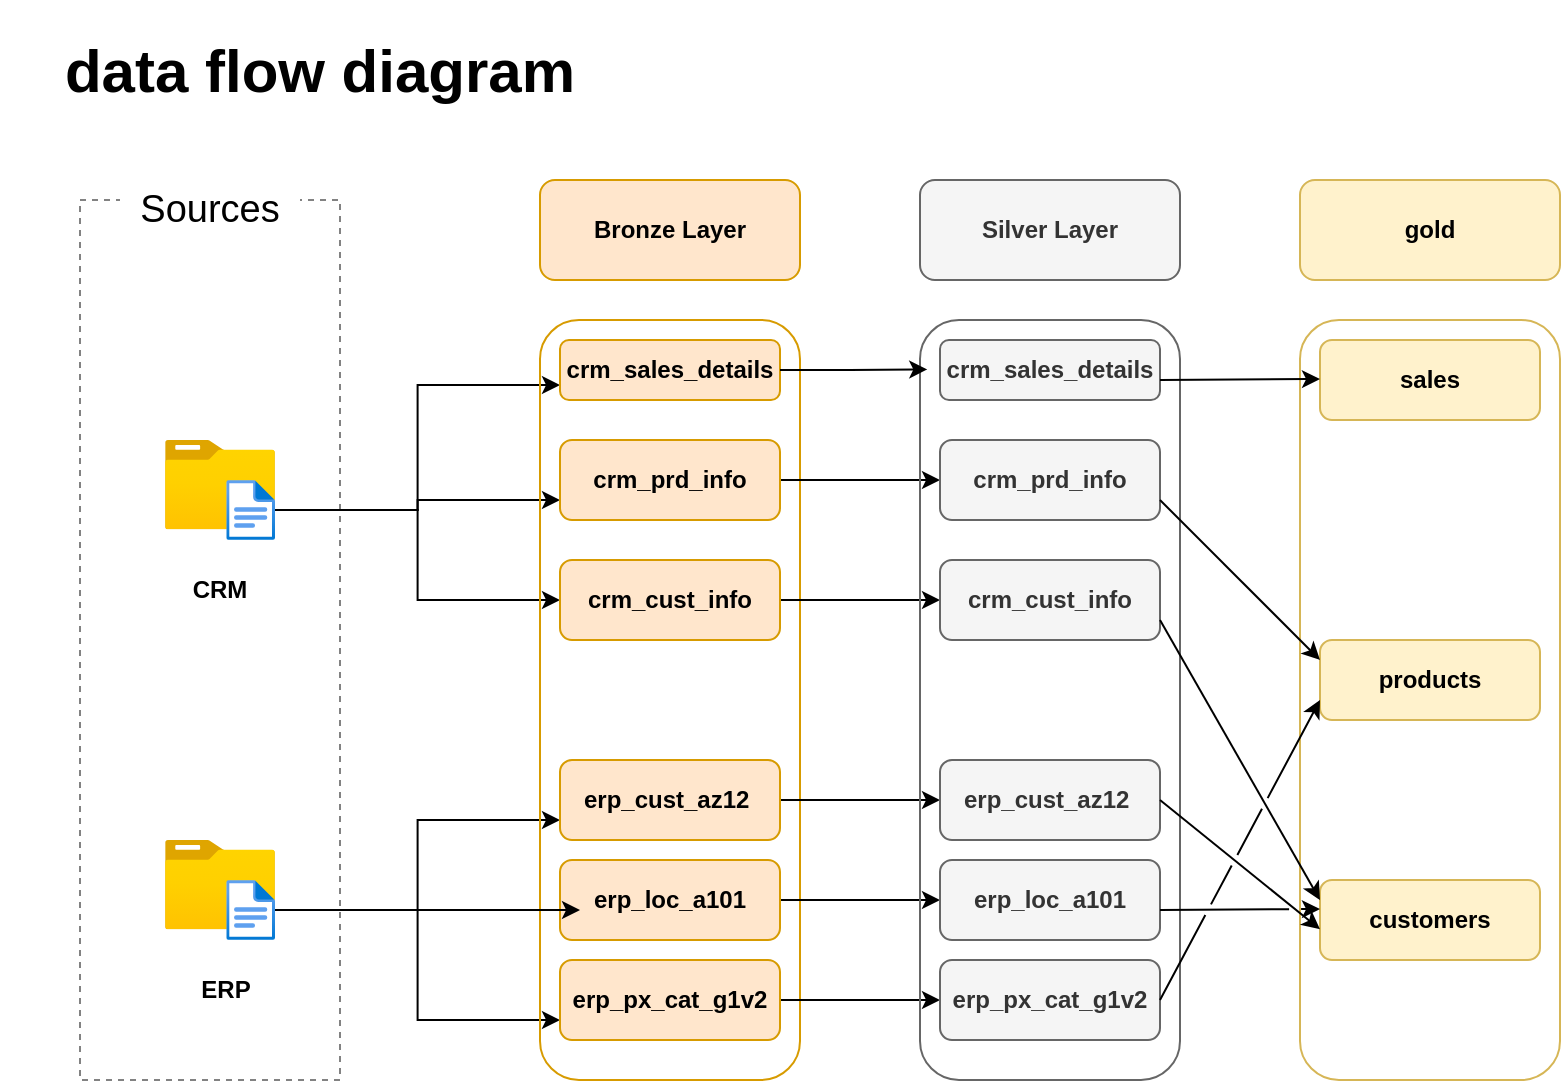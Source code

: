 <mxfile version="24.7.17">
  <diagram name="Page-1" id="8lV1AGU68cAzwq_eqSQ1">
    <mxGraphModel dx="1036" dy="614" grid="1" gridSize="10" guides="1" tooltips="1" connect="1" arrows="1" fold="1" page="1" pageScale="1" pageWidth="850" pageHeight="1100" math="0" shadow="0">
      <root>
        <mxCell id="0" />
        <mxCell id="1" parent="0" />
        <mxCell id="UFCH-Ql5siNM_Z09RCYU-2" value="" style="rounded=0;whiteSpace=wrap;html=1;fillColor=none;dashed=1;strokeColor=#828282;" parent="1" vertex="1">
          <mxGeometry x="50" y="120" width="130" height="440" as="geometry" />
        </mxCell>
        <mxCell id="UFCH-Ql5siNM_Z09RCYU-3" value="&lt;font style=&quot;font-size: 19px;&quot;&gt;Sources&lt;/font&gt;" style="rounded=0;whiteSpace=wrap;html=1;strokeColor=none;" parent="1" vertex="1">
          <mxGeometry x="70" y="110" width="90" height="30" as="geometry" />
        </mxCell>
        <mxCell id="UFCH-Ql5siNM_Z09RCYU-4" value="" style="image;aspect=fixed;html=1;points=[];align=center;fontSize=12;image=img/lib/azure2/general/Folder_Blank.svg;" parent="1" vertex="1">
          <mxGeometry x="92.5" y="240" width="55" height="44.64" as="geometry" />
        </mxCell>
        <mxCell id="UFCH-Ql5siNM_Z09RCYU-22" style="edgeStyle=orthogonalEdgeStyle;rounded=0;orthogonalLoop=1;jettySize=auto;html=1;entryX=0;entryY=0.75;entryDx=0;entryDy=0;" parent="1" source="UFCH-Ql5siNM_Z09RCYU-5" target="UFCH-Ql5siNM_Z09RCYU-15" edge="1">
          <mxGeometry relative="1" as="geometry" />
        </mxCell>
        <mxCell id="UFCH-Ql5siNM_Z09RCYU-23" style="edgeStyle=orthogonalEdgeStyle;rounded=0;orthogonalLoop=1;jettySize=auto;html=1;entryX=0;entryY=0.5;entryDx=0;entryDy=0;" parent="1" source="UFCH-Ql5siNM_Z09RCYU-5" target="UFCH-Ql5siNM_Z09RCYU-16" edge="1">
          <mxGeometry relative="1" as="geometry" />
        </mxCell>
        <mxCell id="UFCH-Ql5siNM_Z09RCYU-24" style="edgeStyle=orthogonalEdgeStyle;rounded=0;orthogonalLoop=1;jettySize=auto;html=1;entryX=0;entryY=0.75;entryDx=0;entryDy=0;" parent="1" source="UFCH-Ql5siNM_Z09RCYU-5" target="UFCH-Ql5siNM_Z09RCYU-14" edge="1">
          <mxGeometry relative="1" as="geometry" />
        </mxCell>
        <mxCell id="UFCH-Ql5siNM_Z09RCYU-5" value="" style="image;aspect=fixed;html=1;points=[];align=center;fontSize=12;image=img/lib/azure2/general/File.svg;" parent="1" vertex="1">
          <mxGeometry x="123.15" y="260" width="24.35" height="30" as="geometry" />
        </mxCell>
        <mxCell id="UFCH-Ql5siNM_Z09RCYU-6" value="&lt;b&gt;CRM&lt;/b&gt;" style="text;html=1;align=center;verticalAlign=middle;whiteSpace=wrap;rounded=0;" parent="1" vertex="1">
          <mxGeometry x="90" y="300" width="60" height="30" as="geometry" />
        </mxCell>
        <mxCell id="UFCH-Ql5siNM_Z09RCYU-7" value="" style="image;aspect=fixed;html=1;points=[];align=center;fontSize=12;image=img/lib/azure2/general/Folder_Blank.svg;" parent="1" vertex="1">
          <mxGeometry x="92.5" y="440" width="55" height="44.64" as="geometry" />
        </mxCell>
        <mxCell id="UFCH-Ql5siNM_Z09RCYU-26" style="edgeStyle=orthogonalEdgeStyle;rounded=0;orthogonalLoop=1;jettySize=auto;html=1;entryX=0;entryY=0.75;entryDx=0;entryDy=0;" parent="1" source="UFCH-Ql5siNM_Z09RCYU-8" target="UFCH-Ql5siNM_Z09RCYU-17" edge="1">
          <mxGeometry relative="1" as="geometry" />
        </mxCell>
        <mxCell id="UFCH-Ql5siNM_Z09RCYU-28" style="edgeStyle=orthogonalEdgeStyle;rounded=0;orthogonalLoop=1;jettySize=auto;html=1;entryX=0;entryY=0.75;entryDx=0;entryDy=0;" parent="1" source="UFCH-Ql5siNM_Z09RCYU-8" target="UFCH-Ql5siNM_Z09RCYU-19" edge="1">
          <mxGeometry relative="1" as="geometry" />
        </mxCell>
        <mxCell id="UFCH-Ql5siNM_Z09RCYU-8" value="" style="image;aspect=fixed;html=1;points=[];align=center;fontSize=12;image=img/lib/azure2/general/File.svg;" parent="1" vertex="1">
          <mxGeometry x="123.15" y="460" width="24.35" height="30" as="geometry" />
        </mxCell>
        <mxCell id="UFCH-Ql5siNM_Z09RCYU-9" value="&lt;b&gt;ERP&lt;/b&gt;" style="text;html=1;align=center;verticalAlign=middle;whiteSpace=wrap;rounded=0;" parent="1" vertex="1">
          <mxGeometry x="92.5" y="500" width="60" height="30" as="geometry" />
        </mxCell>
        <mxCell id="UFCH-Ql5siNM_Z09RCYU-12" value="Bronze Layer" style="rounded=1;whiteSpace=wrap;html=1;fillColor=#ffe6cc;strokeColor=#d79b00;fontStyle=1" parent="1" vertex="1">
          <mxGeometry x="280" y="110" width="130" height="50" as="geometry" />
        </mxCell>
        <mxCell id="UFCH-Ql5siNM_Z09RCYU-13" value="" style="rounded=1;whiteSpace=wrap;html=1;fillColor=none;strokeColor=#d79b00;" parent="1" vertex="1">
          <mxGeometry x="280" y="180" width="130" height="380" as="geometry" />
        </mxCell>
        <mxCell id="UFCH-Ql5siNM_Z09RCYU-14" value="&lt;b&gt;crm_sales_details&lt;/b&gt;" style="rounded=1;whiteSpace=wrap;html=1;fillColor=#ffe6cc;strokeColor=#d79b00;" parent="1" vertex="1">
          <mxGeometry x="290" y="190" width="110" height="30" as="geometry" />
        </mxCell>
        <mxCell id="8aWMY3QicTbjsUbQjaiv-10" style="edgeStyle=orthogonalEdgeStyle;rounded=0;orthogonalLoop=1;jettySize=auto;html=1;entryX=0;entryY=0.5;entryDx=0;entryDy=0;" parent="1" source="UFCH-Ql5siNM_Z09RCYU-15" target="8aWMY3QicTbjsUbQjaiv-4" edge="1">
          <mxGeometry relative="1" as="geometry" />
        </mxCell>
        <mxCell id="UFCH-Ql5siNM_Z09RCYU-15" value="&lt;b&gt;crm_prd_info&lt;/b&gt;" style="rounded=1;whiteSpace=wrap;html=1;fillColor=#ffe6cc;strokeColor=#d79b00;" parent="1" vertex="1">
          <mxGeometry x="290" y="240" width="110" height="40" as="geometry" />
        </mxCell>
        <mxCell id="8aWMY3QicTbjsUbQjaiv-11" style="edgeStyle=orthogonalEdgeStyle;rounded=0;orthogonalLoop=1;jettySize=auto;html=1;entryX=0;entryY=0.5;entryDx=0;entryDy=0;" parent="1" source="UFCH-Ql5siNM_Z09RCYU-16" target="8aWMY3QicTbjsUbQjaiv-5" edge="1">
          <mxGeometry relative="1" as="geometry" />
        </mxCell>
        <mxCell id="UFCH-Ql5siNM_Z09RCYU-16" value="&lt;b&gt;crm_cust_info&lt;/b&gt;" style="rounded=1;whiteSpace=wrap;html=1;fillColor=#ffe6cc;strokeColor=#d79b00;" parent="1" vertex="1">
          <mxGeometry x="290" y="300" width="110" height="40" as="geometry" />
        </mxCell>
        <mxCell id="8aWMY3QicTbjsUbQjaiv-12" style="edgeStyle=orthogonalEdgeStyle;rounded=0;orthogonalLoop=1;jettySize=auto;html=1;entryX=0;entryY=0.5;entryDx=0;entryDy=0;" parent="1" source="UFCH-Ql5siNM_Z09RCYU-17" target="8aWMY3QicTbjsUbQjaiv-6" edge="1">
          <mxGeometry relative="1" as="geometry" />
        </mxCell>
        <mxCell id="UFCH-Ql5siNM_Z09RCYU-17" value="&lt;b&gt;erp_cust_az12&amp;nbsp;&lt;/b&gt;" style="rounded=1;whiteSpace=wrap;html=1;fillColor=#ffe6cc;strokeColor=#d79b00;" parent="1" vertex="1">
          <mxGeometry x="290" y="400" width="110" height="40" as="geometry" />
        </mxCell>
        <mxCell id="8aWMY3QicTbjsUbQjaiv-13" style="edgeStyle=orthogonalEdgeStyle;rounded=0;orthogonalLoop=1;jettySize=auto;html=1;entryX=0;entryY=0.5;entryDx=0;entryDy=0;" parent="1" source="UFCH-Ql5siNM_Z09RCYU-18" target="8aWMY3QicTbjsUbQjaiv-7" edge="1">
          <mxGeometry relative="1" as="geometry" />
        </mxCell>
        <mxCell id="UFCH-Ql5siNM_Z09RCYU-18" value="&lt;b&gt;erp_loc_a101&lt;/b&gt;" style="rounded=1;whiteSpace=wrap;html=1;fillColor=#ffe6cc;strokeColor=#d79b00;" parent="1" vertex="1">
          <mxGeometry x="290" y="450" width="110" height="40" as="geometry" />
        </mxCell>
        <mxCell id="8aWMY3QicTbjsUbQjaiv-14" style="edgeStyle=orthogonalEdgeStyle;rounded=0;orthogonalLoop=1;jettySize=auto;html=1;entryX=0;entryY=0.5;entryDx=0;entryDy=0;" parent="1" source="UFCH-Ql5siNM_Z09RCYU-19" target="8aWMY3QicTbjsUbQjaiv-8" edge="1">
          <mxGeometry relative="1" as="geometry" />
        </mxCell>
        <mxCell id="UFCH-Ql5siNM_Z09RCYU-19" value="&lt;b&gt;erp_px_cat_g1v2&lt;/b&gt;" style="rounded=1;whiteSpace=wrap;html=1;fillColor=#ffe6cc;strokeColor=#d79b00;" parent="1" vertex="1">
          <mxGeometry x="290" y="500" width="110" height="40" as="geometry" />
        </mxCell>
        <mxCell id="UFCH-Ql5siNM_Z09RCYU-21" value="data flow diagram" style="text;html=1;align=center;verticalAlign=middle;whiteSpace=wrap;rounded=0;fontStyle=1;fontSize=30;" parent="1" vertex="1">
          <mxGeometry x="10" y="20" width="320" height="70" as="geometry" />
        </mxCell>
        <mxCell id="UFCH-Ql5siNM_Z09RCYU-25" style="edgeStyle=orthogonalEdgeStyle;rounded=0;orthogonalLoop=1;jettySize=auto;html=1;entryX=0.091;entryY=0.625;entryDx=0;entryDy=0;entryPerimeter=0;" parent="1" source="UFCH-Ql5siNM_Z09RCYU-8" target="UFCH-Ql5siNM_Z09RCYU-18" edge="1">
          <mxGeometry relative="1" as="geometry" />
        </mxCell>
        <mxCell id="8aWMY3QicTbjsUbQjaiv-1" value="Silver Layer" style="rounded=1;whiteSpace=wrap;html=1;fillColor=#f5f5f5;strokeColor=#666666;fontStyle=1;fontColor=#333333;" parent="1" vertex="1">
          <mxGeometry x="470" y="110" width="130" height="50" as="geometry" />
        </mxCell>
        <mxCell id="8aWMY3QicTbjsUbQjaiv-2" value="" style="rounded=1;whiteSpace=wrap;html=1;fillColor=none;strokeColor=#666666;fontColor=#333333;" parent="1" vertex="1">
          <mxGeometry x="470" y="180" width="130" height="380" as="geometry" />
        </mxCell>
        <mxCell id="8aWMY3QicTbjsUbQjaiv-3" value="&lt;b&gt;crm_sales_details&lt;/b&gt;" style="rounded=1;whiteSpace=wrap;html=1;fillColor=#f5f5f5;strokeColor=#666666;fontColor=#333333;" parent="1" vertex="1">
          <mxGeometry x="480" y="190" width="110" height="30" as="geometry" />
        </mxCell>
        <mxCell id="8aWMY3QicTbjsUbQjaiv-4" value="&lt;b&gt;crm_prd_info&lt;/b&gt;" style="rounded=1;whiteSpace=wrap;html=1;fillColor=#f5f5f5;strokeColor=#666666;fontColor=#333333;" parent="1" vertex="1">
          <mxGeometry x="480" y="240" width="110" height="40" as="geometry" />
        </mxCell>
        <mxCell id="8aWMY3QicTbjsUbQjaiv-5" value="&lt;b&gt;crm_cust_info&lt;/b&gt;" style="rounded=1;whiteSpace=wrap;html=1;fillColor=#f5f5f5;strokeColor=#666666;fontColor=#333333;" parent="1" vertex="1">
          <mxGeometry x="480" y="300" width="110" height="40" as="geometry" />
        </mxCell>
        <mxCell id="8aWMY3QicTbjsUbQjaiv-6" value="&lt;b&gt;erp_cust_az12&amp;nbsp;&lt;/b&gt;" style="rounded=1;whiteSpace=wrap;html=1;fillColor=#f5f5f5;strokeColor=#666666;fontColor=#333333;" parent="1" vertex="1">
          <mxGeometry x="480" y="400" width="110" height="40" as="geometry" />
        </mxCell>
        <mxCell id="8aWMY3QicTbjsUbQjaiv-7" value="&lt;b&gt;erp_loc_a101&lt;/b&gt;" style="rounded=1;whiteSpace=wrap;html=1;fillColor=#f5f5f5;strokeColor=#666666;fontColor=#333333;" parent="1" vertex="1">
          <mxGeometry x="480" y="450" width="110" height="40" as="geometry" />
        </mxCell>
        <mxCell id="8aWMY3QicTbjsUbQjaiv-8" value="&lt;b&gt;erp_px_cat_g1v2&lt;/b&gt;" style="rounded=1;whiteSpace=wrap;html=1;fillColor=#f5f5f5;strokeColor=#666666;fontColor=#333333;" parent="1" vertex="1">
          <mxGeometry x="480" y="500" width="110" height="40" as="geometry" />
        </mxCell>
        <mxCell id="8aWMY3QicTbjsUbQjaiv-9" style="edgeStyle=orthogonalEdgeStyle;rounded=0;orthogonalLoop=1;jettySize=auto;html=1;entryX=0.028;entryY=0.065;entryDx=0;entryDy=0;entryPerimeter=0;" parent="1" source="UFCH-Ql5siNM_Z09RCYU-14" target="8aWMY3QicTbjsUbQjaiv-2" edge="1">
          <mxGeometry relative="1" as="geometry" />
        </mxCell>
        <mxCell id="p9el1GTdu6GcQU3KclK2-1" value="gold" style="rounded=1;whiteSpace=wrap;html=1;fillColor=#fff2cc;strokeColor=#d6b656;fontStyle=1;" vertex="1" parent="1">
          <mxGeometry x="660" y="110" width="130" height="50" as="geometry" />
        </mxCell>
        <mxCell id="p9el1GTdu6GcQU3KclK2-2" value="" style="rounded=1;whiteSpace=wrap;html=1;fillColor=none;strokeColor=#d6b656;" vertex="1" parent="1">
          <mxGeometry x="660" y="180" width="130" height="380" as="geometry" />
        </mxCell>
        <mxCell id="p9el1GTdu6GcQU3KclK2-10" value="&lt;b&gt;customers&lt;/b&gt;" style="rounded=1;whiteSpace=wrap;html=1;fillColor=#fff2cc;strokeColor=#d6b656;" vertex="1" parent="1">
          <mxGeometry x="670" y="460" width="110" height="40" as="geometry" />
        </mxCell>
        <mxCell id="p9el1GTdu6GcQU3KclK2-11" value="&lt;b&gt;products&lt;/b&gt;" style="rounded=1;whiteSpace=wrap;html=1;fillColor=#fff2cc;strokeColor=#d6b656;" vertex="1" parent="1">
          <mxGeometry x="670" y="340" width="110" height="40" as="geometry" />
        </mxCell>
        <mxCell id="p9el1GTdu6GcQU3KclK2-12" value="&lt;b&gt;sales&lt;/b&gt;" style="rounded=1;whiteSpace=wrap;html=1;fillColor=#fff2cc;strokeColor=#d6b656;" vertex="1" parent="1">
          <mxGeometry x="670" y="190" width="110" height="40" as="geometry" />
        </mxCell>
        <mxCell id="p9el1GTdu6GcQU3KclK2-13" value="" style="endArrow=classic;html=1;rounded=0;" edge="1" parent="1">
          <mxGeometry width="50" height="50" relative="1" as="geometry">
            <mxPoint x="590" y="210" as="sourcePoint" />
            <mxPoint x="670" y="209.5" as="targetPoint" />
            <Array as="points">
              <mxPoint x="670" y="209.5" />
            </Array>
          </mxGeometry>
        </mxCell>
        <mxCell id="p9el1GTdu6GcQU3KclK2-14" value="" style="endArrow=classic;html=1;rounded=0;exitX=1;exitY=0.75;exitDx=0;exitDy=0;jumpStyle=gap;" edge="1" parent="1" source="8aWMY3QicTbjsUbQjaiv-4">
          <mxGeometry width="50" height="50" relative="1" as="geometry">
            <mxPoint x="590" y="310" as="sourcePoint" />
            <mxPoint x="670" y="350" as="targetPoint" />
            <Array as="points">
              <mxPoint x="670" y="350" />
            </Array>
          </mxGeometry>
        </mxCell>
        <mxCell id="p9el1GTdu6GcQU3KclK2-15" value="" style="endArrow=classic;html=1;rounded=0;exitX=1;exitY=0.75;exitDx=0;exitDy=0;jumpStyle=gap;" edge="1" parent="1" source="8aWMY3QicTbjsUbQjaiv-5">
          <mxGeometry width="50" height="50" relative="1" as="geometry">
            <mxPoint x="600" y="410" as="sourcePoint" />
            <mxPoint x="670" y="470" as="targetPoint" />
            <Array as="points">
              <mxPoint x="670" y="470" />
            </Array>
          </mxGeometry>
        </mxCell>
        <mxCell id="p9el1GTdu6GcQU3KclK2-16" value="" style="endArrow=classic;html=1;rounded=0;exitX=1;exitY=0.5;exitDx=0;exitDy=0;jumpStyle=gap;" edge="1" parent="1" source="8aWMY3QicTbjsUbQjaiv-6">
          <mxGeometry width="50" height="50" relative="1" as="geometry">
            <mxPoint x="600" y="424.64" as="sourcePoint" />
            <mxPoint x="670" y="484.64" as="targetPoint" />
            <Array as="points">
              <mxPoint x="670" y="484.64" />
            </Array>
          </mxGeometry>
        </mxCell>
        <mxCell id="p9el1GTdu6GcQU3KclK2-17" value="" style="endArrow=classic;html=1;rounded=0;jumpStyle=gap;" edge="1" parent="1">
          <mxGeometry width="50" height="50" relative="1" as="geometry">
            <mxPoint x="590" y="475" as="sourcePoint" />
            <mxPoint x="670" y="474.5" as="targetPoint" />
            <Array as="points">
              <mxPoint x="670" y="474.5" />
            </Array>
          </mxGeometry>
        </mxCell>
        <mxCell id="p9el1GTdu6GcQU3KclK2-18" value="" style="endArrow=classic;html=1;rounded=0;exitX=1;exitY=0.5;exitDx=0;exitDy=0;jumpStyle=gap;" edge="1" parent="1" source="8aWMY3QicTbjsUbQjaiv-8">
          <mxGeometry width="50" height="50" relative="1" as="geometry">
            <mxPoint x="570" y="430" as="sourcePoint" />
            <mxPoint x="670" y="370" as="targetPoint" />
            <Array as="points">
              <mxPoint x="670" y="370" />
            </Array>
          </mxGeometry>
        </mxCell>
      </root>
    </mxGraphModel>
  </diagram>
</mxfile>
